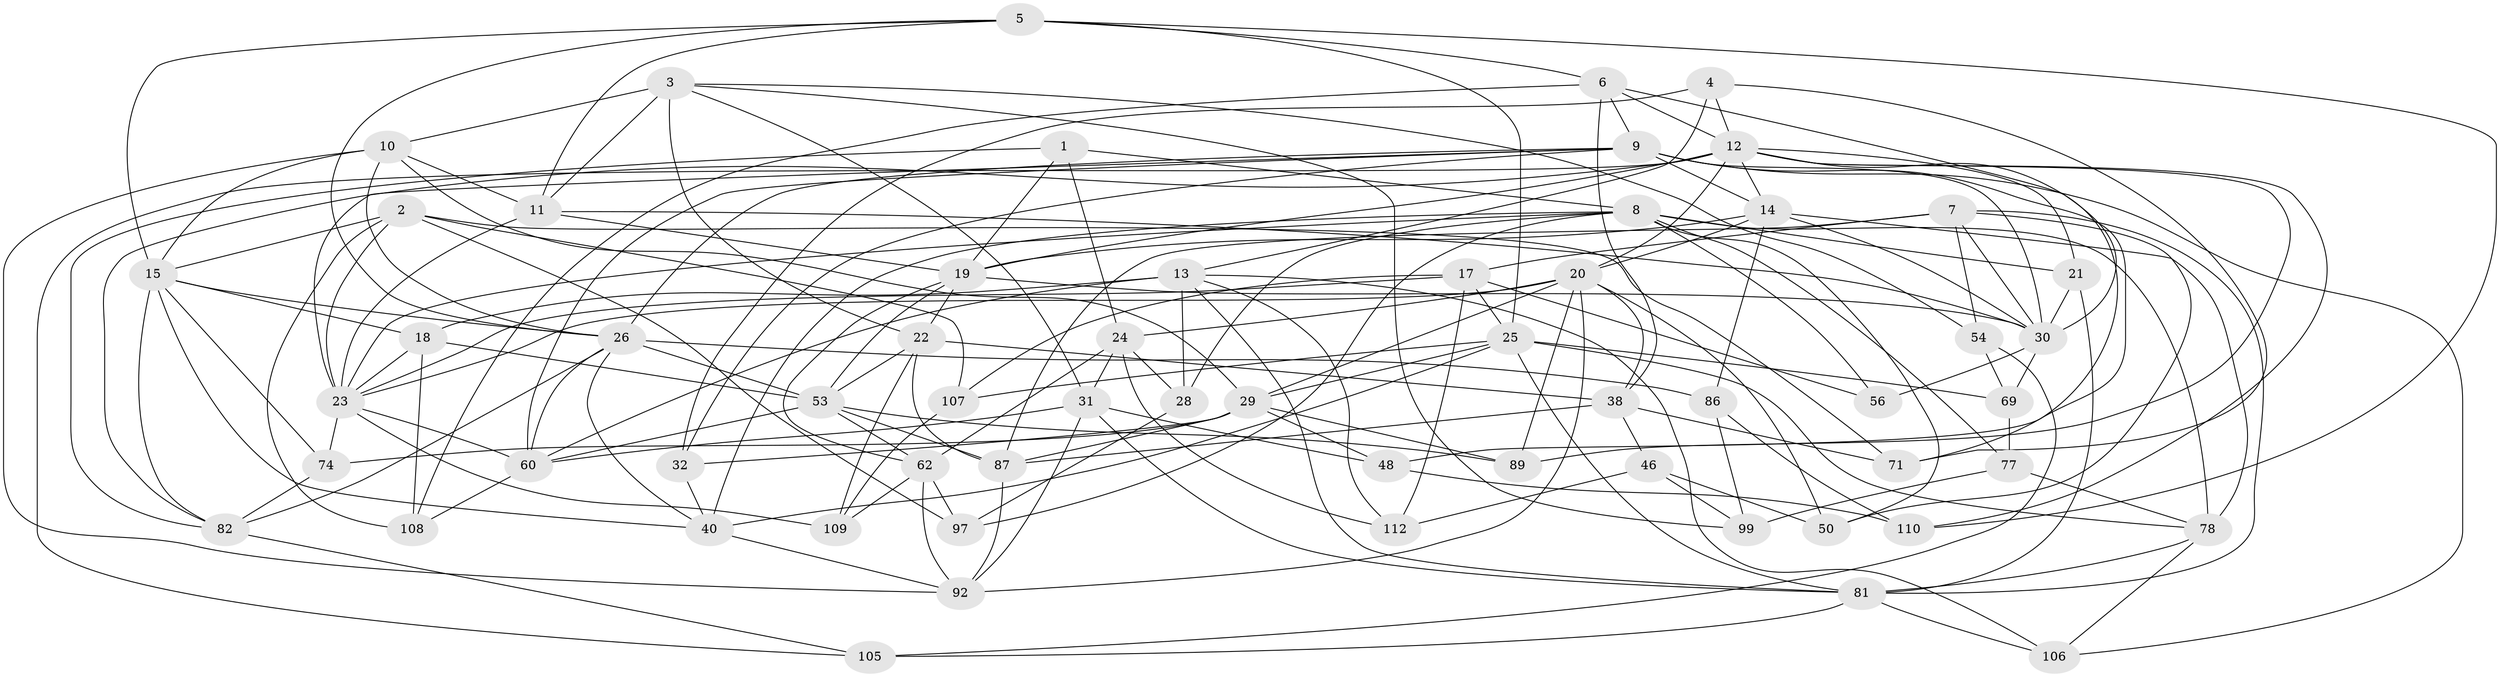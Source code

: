 // original degree distribution, {4: 1.0}
// Generated by graph-tools (version 1.1) at 2025/16/03/09/25 04:16:34]
// undirected, 60 vertices, 174 edges
graph export_dot {
graph [start="1"]
  node [color=gray90,style=filled];
  1;
  2 [super="+45"];
  3 [super="+93"];
  4;
  5 [super="+104"];
  6 [super="+83"];
  7 [super="+35"];
  8 [super="+49"];
  9 [super="+115+90+16"];
  10 [super="+80"];
  11 [super="+67"];
  12 [super="+43+52"];
  13 [super="+36+75"];
  14 [super="+70+33"];
  15 [super="+95"];
  17 [super="+84"];
  18 [super="+119"];
  19 [super="+102+37"];
  20 [super="+59+27"];
  21;
  22 [super="+72"];
  23 [super="+57"];
  24 [super="+42"];
  25 [super="+34+73"];
  26 [super="+51"];
  28;
  29 [super="+66+79"];
  30 [super="+64+98+44"];
  31 [super="+58"];
  32;
  38 [super="+47"];
  40 [super="+41"];
  46;
  48;
  50;
  53 [super="+76"];
  54;
  56;
  60 [super="+65+68"];
  62 [super="+94"];
  69;
  71;
  74;
  77;
  78 [super="+100"];
  81 [super="+116+96"];
  82 [super="+113"];
  86;
  87 [super="+88"];
  89;
  92 [super="+103"];
  97;
  99;
  105;
  106;
  107;
  108;
  109;
  110;
  112;
  1 -- 24;
  1 -- 82;
  1 -- 8;
  1 -- 19;
  2 -- 97;
  2 -- 107;
  2 -- 23;
  2 -- 108;
  2 -- 71;
  2 -- 15;
  3 -- 22;
  3 -- 99;
  3 -- 11;
  3 -- 54;
  3 -- 31;
  3 -- 10;
  4 -- 32;
  4 -- 71;
  4 -- 12;
  4 -- 13;
  5 -- 6;
  5 -- 110;
  5 -- 25;
  5 -- 11;
  5 -- 15;
  5 -- 26;
  6 -- 38;
  6 -- 108;
  6 -- 30;
  6 -- 9;
  6 -- 12;
  7 -- 17;
  7 -- 50;
  7 -- 54;
  7 -- 30;
  7 -- 87;
  7 -- 81;
  8 -- 28;
  8 -- 97;
  8 -- 78;
  8 -- 50;
  8 -- 56;
  8 -- 21;
  8 -- 23;
  8 -- 40;
  8 -- 77;
  9 -- 60 [weight=2];
  9 -- 106;
  9 -- 32;
  9 -- 71;
  9 -- 30;
  9 -- 23;
  9 -- 14 [weight=2];
  9 -- 26 [weight=2];
  10 -- 92;
  10 -- 29;
  10 -- 11;
  10 -- 15;
  10 -- 26;
  11 -- 23;
  11 -- 19;
  11 -- 30;
  12 -- 105;
  12 -- 48;
  12 -- 20 [weight=2];
  12 -- 21;
  12 -- 110;
  12 -- 89;
  12 -- 82;
  12 -- 14;
  12 -- 19;
  13 -- 106;
  13 -- 18 [weight=2];
  13 -- 28;
  13 -- 112;
  13 -- 60;
  13 -- 81;
  14 -- 86;
  14 -- 78;
  14 -- 20;
  14 -- 30;
  14 -- 19;
  15 -- 74;
  15 -- 82;
  15 -- 18;
  15 -- 40;
  15 -- 26;
  17 -- 112;
  17 -- 25;
  17 -- 56;
  17 -- 107;
  17 -- 23;
  18 -- 53;
  18 -- 108;
  18 -- 23;
  19 -- 22;
  19 -- 62;
  19 -- 30;
  19 -- 53;
  20 -- 50;
  20 -- 24;
  20 -- 38;
  20 -- 89;
  20 -- 92;
  20 -- 23;
  20 -- 29;
  21 -- 30;
  21 -- 81;
  22 -- 87;
  22 -- 109;
  22 -- 53;
  22 -- 38;
  23 -- 74;
  23 -- 60;
  23 -- 109;
  24 -- 112;
  24 -- 62;
  24 -- 28;
  24 -- 31;
  25 -- 81;
  25 -- 40;
  25 -- 78;
  25 -- 29;
  25 -- 107;
  25 -- 69;
  26 -- 86;
  26 -- 53;
  26 -- 82;
  26 -- 40;
  26 -- 60;
  28 -- 97;
  29 -- 87;
  29 -- 32;
  29 -- 89;
  29 -- 48;
  29 -- 74;
  30 -- 56 [weight=2];
  30 -- 69;
  31 -- 60;
  31 -- 48;
  31 -- 92;
  31 -- 81;
  32 -- 40;
  38 -- 87;
  38 -- 46;
  38 -- 71;
  40 -- 92;
  46 -- 99;
  46 -- 50;
  46 -- 112;
  48 -- 110;
  53 -- 87;
  53 -- 89;
  53 -- 62;
  53 -- 60;
  54 -- 69;
  54 -- 105;
  60 -- 108;
  62 -- 97;
  62 -- 92;
  62 -- 109;
  69 -- 77;
  74 -- 82;
  77 -- 99;
  77 -- 78;
  78 -- 106;
  78 -- 81;
  81 -- 105;
  81 -- 106;
  82 -- 105;
  86 -- 99;
  86 -- 110;
  87 -- 92;
  107 -- 109;
}
